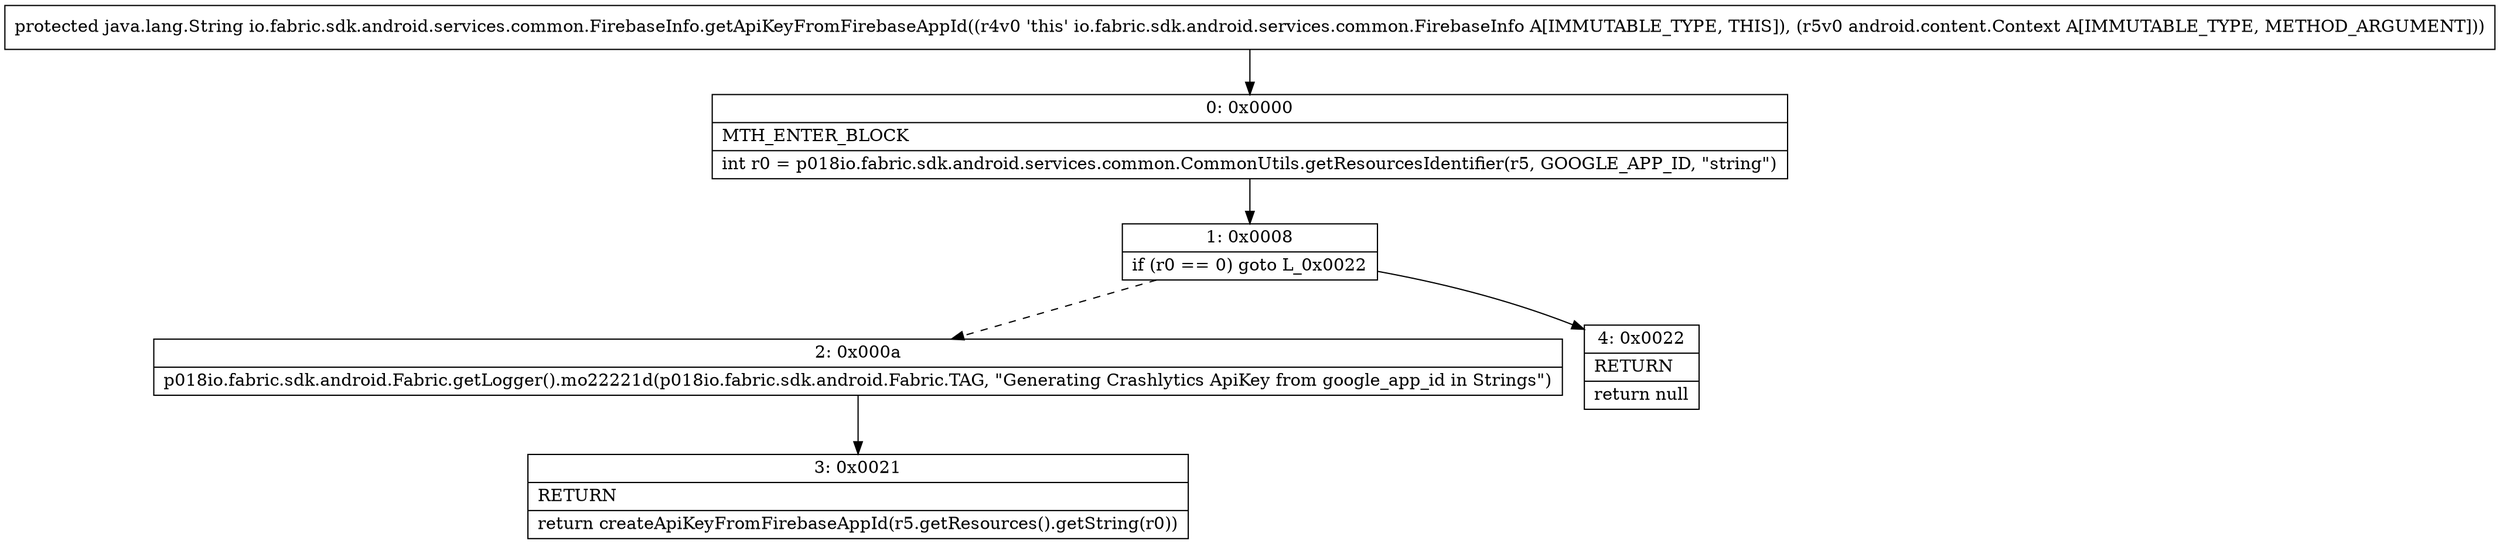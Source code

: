 digraph "CFG forio.fabric.sdk.android.services.common.FirebaseInfo.getApiKeyFromFirebaseAppId(Landroid\/content\/Context;)Ljava\/lang\/String;" {
Node_0 [shape=record,label="{0\:\ 0x0000|MTH_ENTER_BLOCK\l|int r0 = p018io.fabric.sdk.android.services.common.CommonUtils.getResourcesIdentifier(r5, GOOGLE_APP_ID, \"string\")\l}"];
Node_1 [shape=record,label="{1\:\ 0x0008|if (r0 == 0) goto L_0x0022\l}"];
Node_2 [shape=record,label="{2\:\ 0x000a|p018io.fabric.sdk.android.Fabric.getLogger().mo22221d(p018io.fabric.sdk.android.Fabric.TAG, \"Generating Crashlytics ApiKey from google_app_id in Strings\")\l}"];
Node_3 [shape=record,label="{3\:\ 0x0021|RETURN\l|return createApiKeyFromFirebaseAppId(r5.getResources().getString(r0))\l}"];
Node_4 [shape=record,label="{4\:\ 0x0022|RETURN\l|return null\l}"];
MethodNode[shape=record,label="{protected java.lang.String io.fabric.sdk.android.services.common.FirebaseInfo.getApiKeyFromFirebaseAppId((r4v0 'this' io.fabric.sdk.android.services.common.FirebaseInfo A[IMMUTABLE_TYPE, THIS]), (r5v0 android.content.Context A[IMMUTABLE_TYPE, METHOD_ARGUMENT])) }"];
MethodNode -> Node_0;
Node_0 -> Node_1;
Node_1 -> Node_2[style=dashed];
Node_1 -> Node_4;
Node_2 -> Node_3;
}

